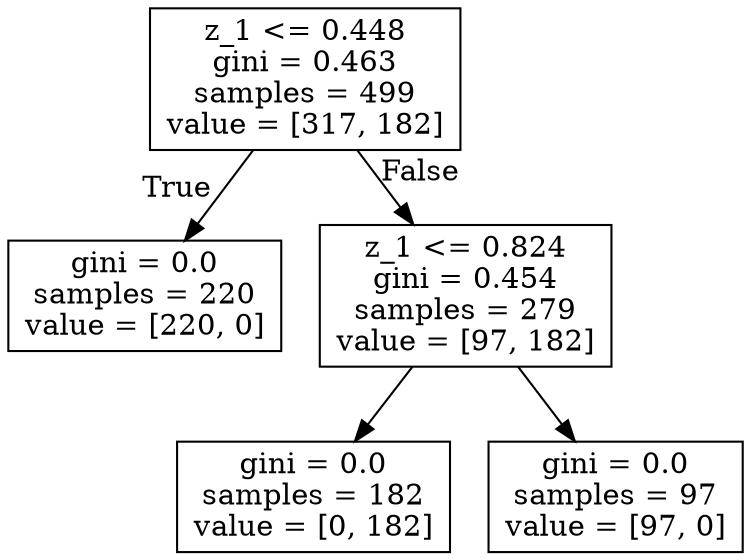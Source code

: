 digraph Tree {
node [shape=box] ;
0 [label="z_1 <= 0.448\ngini = 0.463\nsamples = 499\nvalue = [317, 182]"] ;
1 [label="gini = 0.0\nsamples = 220\nvalue = [220, 0]"] ;
0 -> 1 [labeldistance=2.5, labelangle=45, headlabel="True"] ;
2 [label="z_1 <= 0.824\ngini = 0.454\nsamples = 279\nvalue = [97, 182]"] ;
0 -> 2 [labeldistance=2.5, labelangle=-45, headlabel="False"] ;
3 [label="gini = 0.0\nsamples = 182\nvalue = [0, 182]"] ;
2 -> 3 ;
4 [label="gini = 0.0\nsamples = 97\nvalue = [97, 0]"] ;
2 -> 4 ;
}